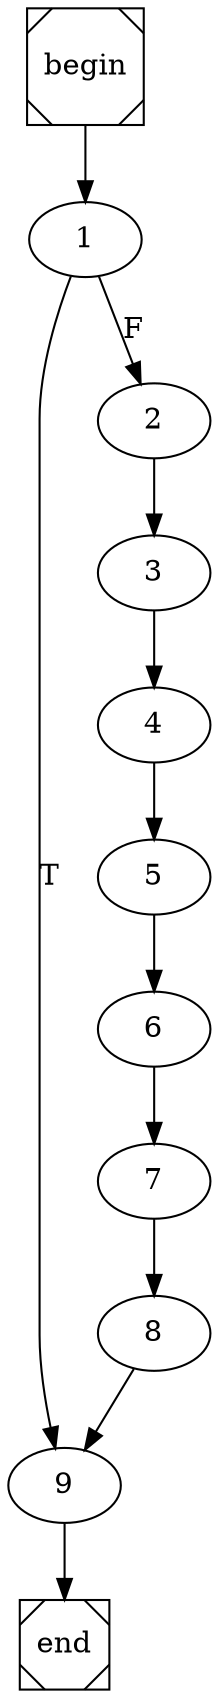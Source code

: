 digraph cfg {
	begin [shape=Msquare];
	end [shape=Msquare];
	begin -> 1;	1 -> 9[label=T];	1 -> 2[label=F];	2 -> 3;	3 -> 4;	4 -> 5;	5 -> 6;	6 -> 7;	7 -> 8;	8 -> 9;	9 -> end;}
